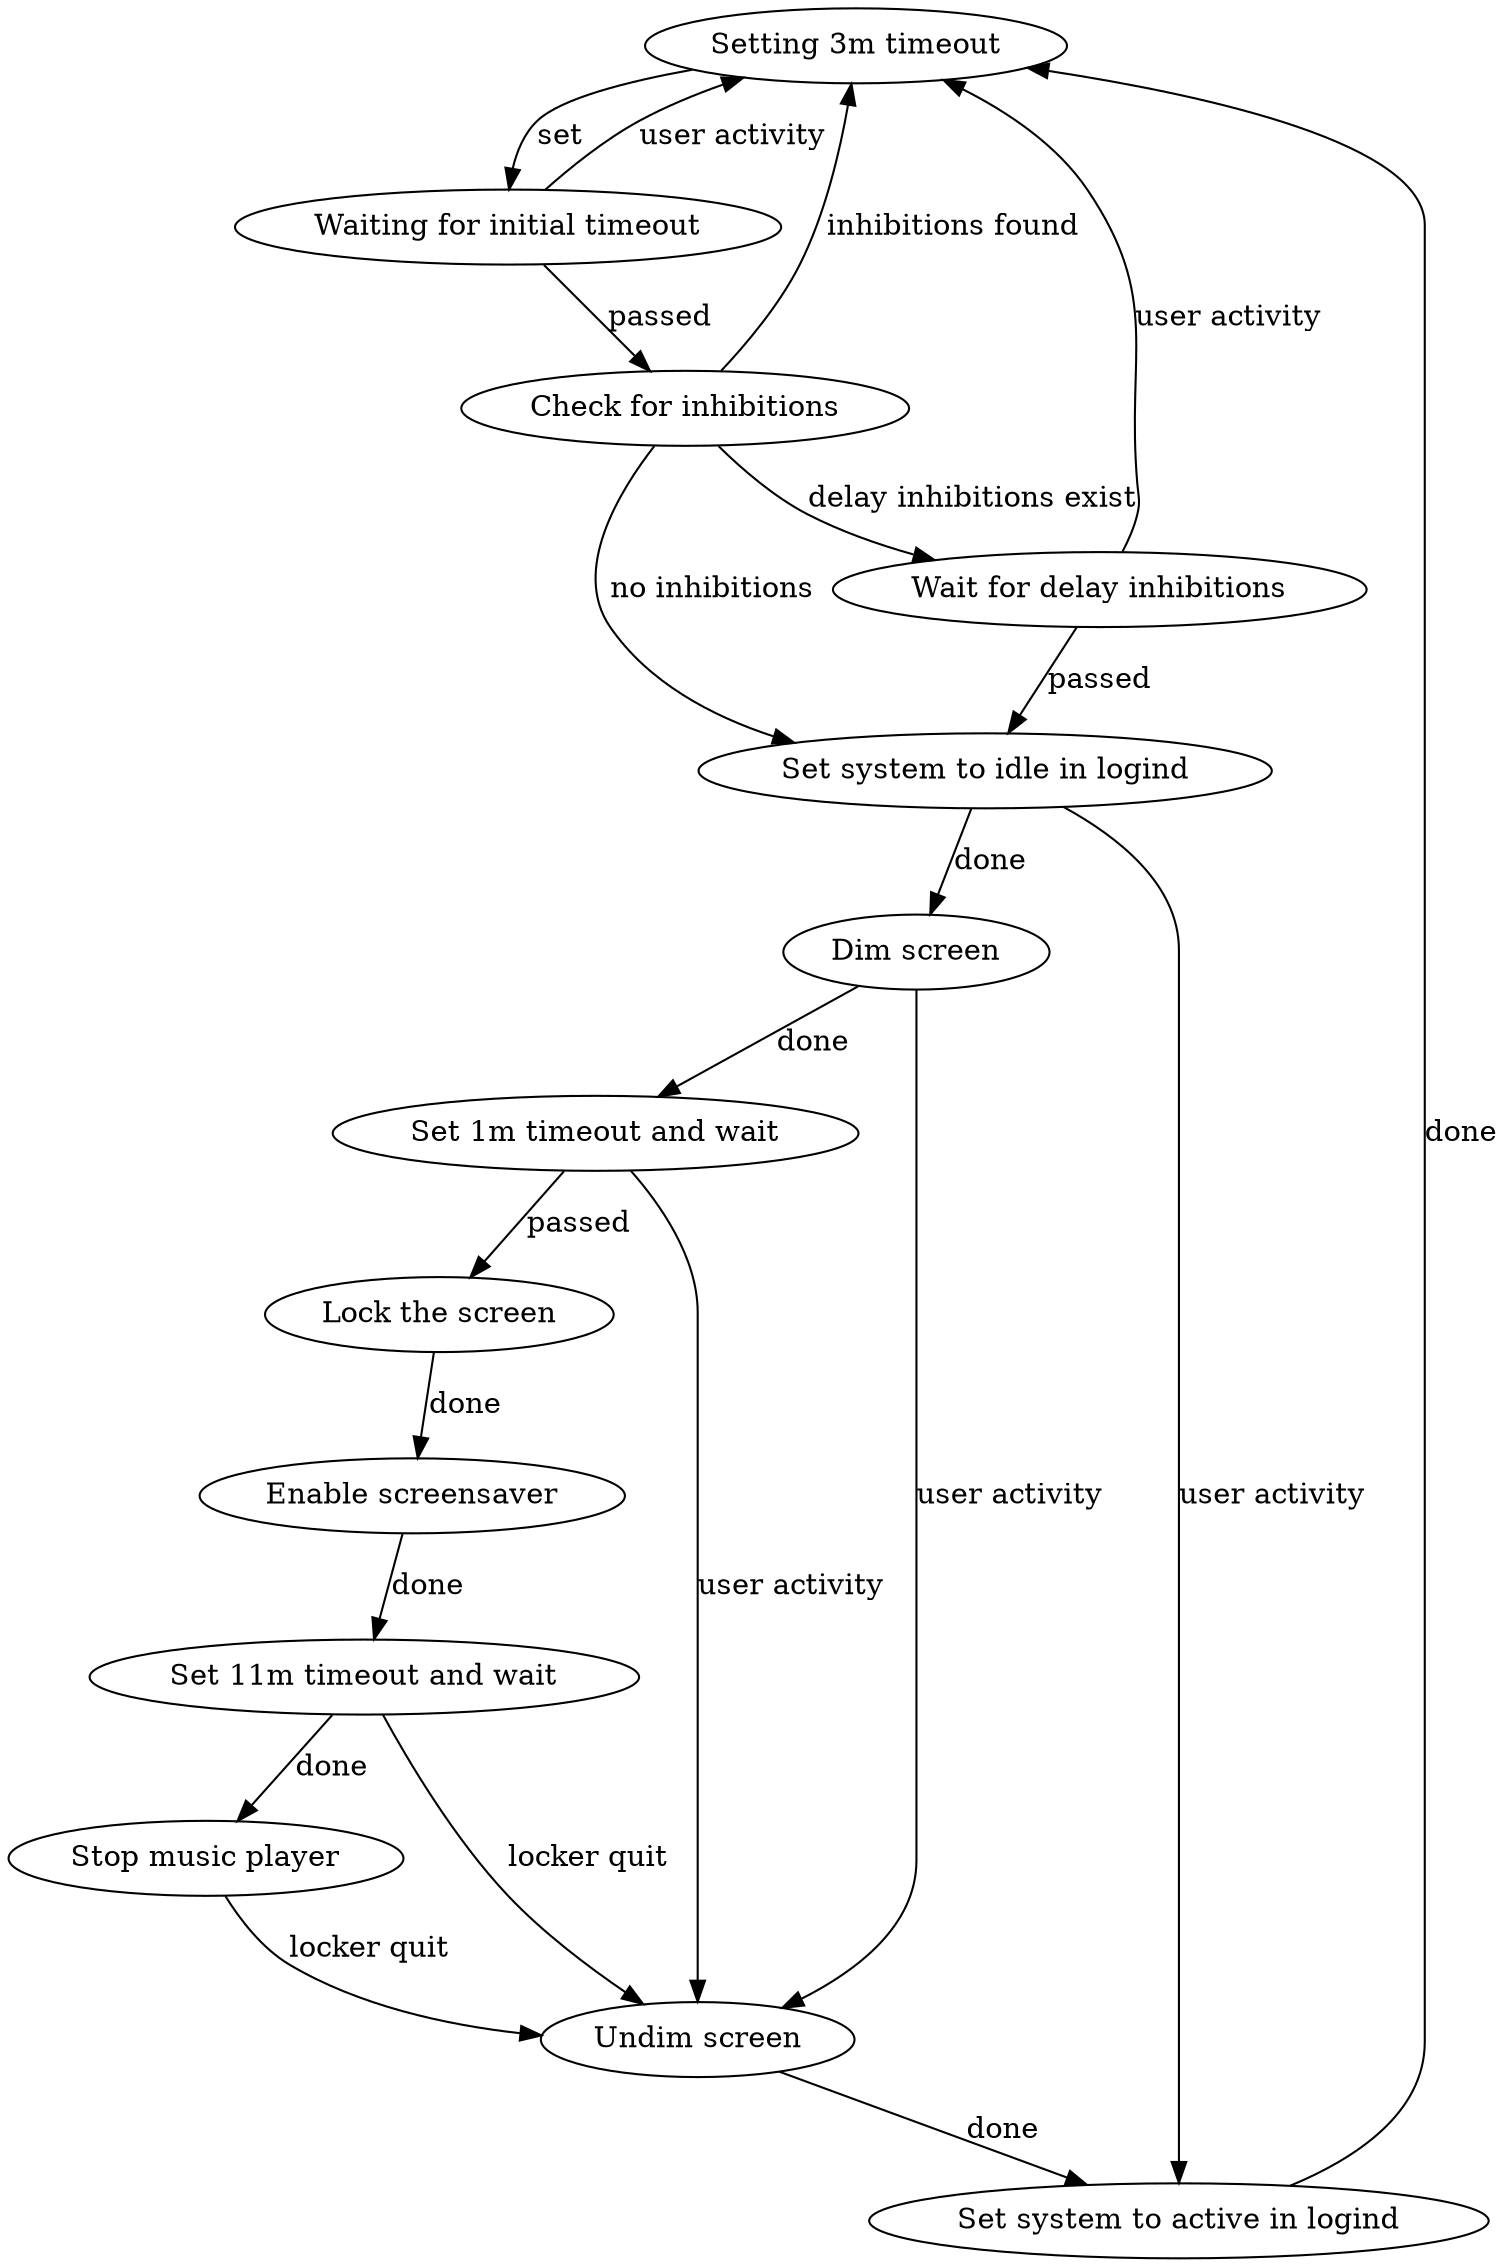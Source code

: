 # Screensaver events are received when locked too
# So it should be enough to mark locking as non-rollbackable
# User also needs to set screen dimming manually

# We can mark events like sleep or lock as "user-rollbacked"
# and make the idleness controller receive messages from them
digraph G {
    init [label = "Setting 3m timeout"];
    wait1 [label = "Waiting for initial timeout"];
    cfi1 [label = "Check for inhibitions"];
    inh_wait [label = "Wait for delay inhibitions"];
    do_logind [label = "Set system to idle in logind"];
    rb_logind [label = "Set system to active in logind"];
    do_dim [label = "Dim screen"];
    rb_dim [label = "Undim screen"];
    wait2 [label = "Set 1m timeout and wait"];
    do_lock [label = "Lock the screen"];
    do_screensaver [label = "Enable screensaver"];
    wait3 [label = "Set 11m timeout and wait"];
    do_mpris [label = "Stop music player"];

    init -> wait1 [label = set];
    wait1 -> cfi1 [label = "passed"];
    wait1 -> init [label = "user activity"]
    cfi1 -> init [label = "inhibitions found"];
    cfi1 -> inh_wait [label = "delay inhibitions exist"];
    inh_wait -> do_logind [label = "passed"];
    inh_wait -> init [label = "user activity"];
    cfi1 -> do_logind [label = "no inhibitions"];
    do_logind -> rb_logind [label = "user activity"];
    rb_dim -> rb_logind [label = "done"];
    rb_logind -> init [label = "done"];
    do_logind -> do_dim [label = "done"];
    do_dim -> rb_dim [label = "user activity"];
    do_dim -> wait2 [label = "done"];
    wait2 -> rb_dim [label = "user activity"];
    wait2 -> do_lock [label = "passed"]
    do_lock -> do_screensaver [label = "done"]
    do_screensaver -> wait3 [label = "done"]
    wait3 -> do_mpris [label = "done"]
    wait3 -> rb_dim [label = "locker quit"]
    do_mpris -> rb_dim [label = "locker quit"]
}
